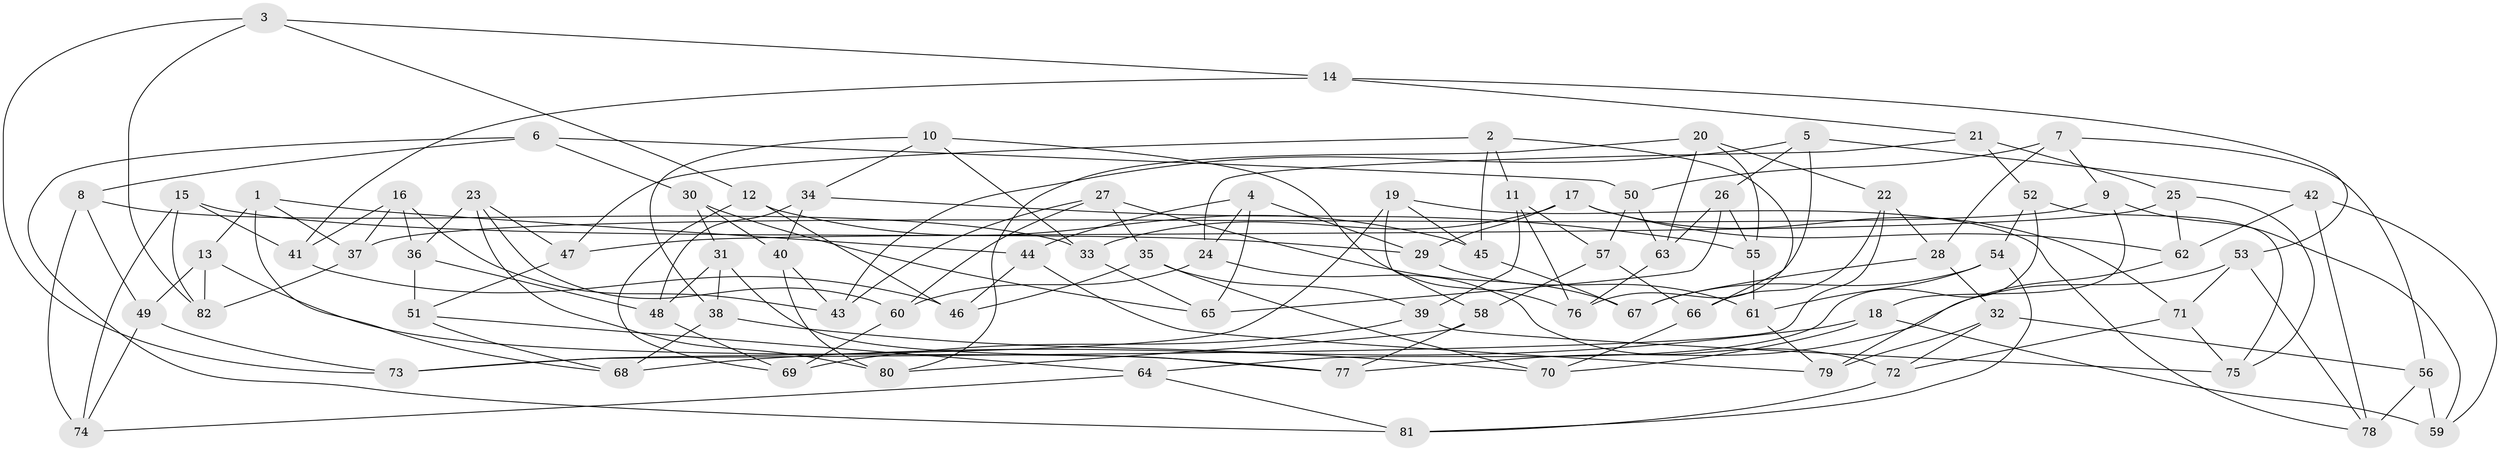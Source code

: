 // Generated by graph-tools (version 1.1) at 2025/38/03/09/25 02:38:13]
// undirected, 82 vertices, 164 edges
graph export_dot {
graph [start="1"]
  node [color=gray90,style=filled];
  1;
  2;
  3;
  4;
  5;
  6;
  7;
  8;
  9;
  10;
  11;
  12;
  13;
  14;
  15;
  16;
  17;
  18;
  19;
  20;
  21;
  22;
  23;
  24;
  25;
  26;
  27;
  28;
  29;
  30;
  31;
  32;
  33;
  34;
  35;
  36;
  37;
  38;
  39;
  40;
  41;
  42;
  43;
  44;
  45;
  46;
  47;
  48;
  49;
  50;
  51;
  52;
  53;
  54;
  55;
  56;
  57;
  58;
  59;
  60;
  61;
  62;
  63;
  64;
  65;
  66;
  67;
  68;
  69;
  70;
  71;
  72;
  73;
  74;
  75;
  76;
  77;
  78;
  79;
  80;
  81;
  82;
  1 -- 13;
  1 -- 44;
  1 -- 37;
  1 -- 68;
  2 -- 11;
  2 -- 66;
  2 -- 45;
  2 -- 47;
  3 -- 12;
  3 -- 73;
  3 -- 14;
  3 -- 82;
  4 -- 65;
  4 -- 24;
  4 -- 29;
  4 -- 44;
  5 -- 43;
  5 -- 42;
  5 -- 26;
  5 -- 76;
  6 -- 81;
  6 -- 8;
  6 -- 50;
  6 -- 30;
  7 -- 56;
  7 -- 9;
  7 -- 28;
  7 -- 50;
  8 -- 74;
  8 -- 33;
  8 -- 49;
  9 -- 59;
  9 -- 18;
  9 -- 37;
  10 -- 34;
  10 -- 38;
  10 -- 76;
  10 -- 33;
  11 -- 57;
  11 -- 76;
  11 -- 39;
  12 -- 45;
  12 -- 69;
  12 -- 46;
  13 -- 77;
  13 -- 82;
  13 -- 49;
  14 -- 53;
  14 -- 21;
  14 -- 41;
  15 -- 82;
  15 -- 41;
  15 -- 74;
  15 -- 29;
  16 -- 36;
  16 -- 37;
  16 -- 43;
  16 -- 41;
  17 -- 29;
  17 -- 33;
  17 -- 71;
  17 -- 62;
  18 -- 68;
  18 -- 59;
  18 -- 70;
  19 -- 73;
  19 -- 58;
  19 -- 78;
  19 -- 45;
  20 -- 22;
  20 -- 63;
  20 -- 55;
  20 -- 80;
  21 -- 52;
  21 -- 25;
  21 -- 24;
  22 -- 66;
  22 -- 28;
  22 -- 73;
  23 -- 60;
  23 -- 36;
  23 -- 80;
  23 -- 47;
  24 -- 72;
  24 -- 60;
  25 -- 47;
  25 -- 75;
  25 -- 62;
  26 -- 65;
  26 -- 55;
  26 -- 63;
  27 -- 43;
  27 -- 60;
  27 -- 35;
  27 -- 67;
  28 -- 67;
  28 -- 32;
  29 -- 61;
  30 -- 65;
  30 -- 40;
  30 -- 31;
  31 -- 77;
  31 -- 38;
  31 -- 48;
  32 -- 79;
  32 -- 72;
  32 -- 56;
  33 -- 65;
  34 -- 48;
  34 -- 55;
  34 -- 40;
  35 -- 39;
  35 -- 46;
  35 -- 70;
  36 -- 48;
  36 -- 51;
  37 -- 82;
  38 -- 70;
  38 -- 68;
  39 -- 69;
  39 -- 75;
  40 -- 43;
  40 -- 80;
  41 -- 46;
  42 -- 78;
  42 -- 59;
  42 -- 62;
  44 -- 46;
  44 -- 79;
  45 -- 67;
  47 -- 51;
  48 -- 69;
  49 -- 73;
  49 -- 74;
  50 -- 63;
  50 -- 57;
  51 -- 64;
  51 -- 68;
  52 -- 64;
  52 -- 54;
  52 -- 75;
  53 -- 78;
  53 -- 77;
  53 -- 71;
  54 -- 81;
  54 -- 67;
  54 -- 61;
  55 -- 61;
  56 -- 59;
  56 -- 78;
  57 -- 58;
  57 -- 66;
  58 -- 80;
  58 -- 77;
  60 -- 69;
  61 -- 79;
  62 -- 79;
  63 -- 76;
  64 -- 81;
  64 -- 74;
  66 -- 70;
  71 -- 75;
  71 -- 72;
  72 -- 81;
}

